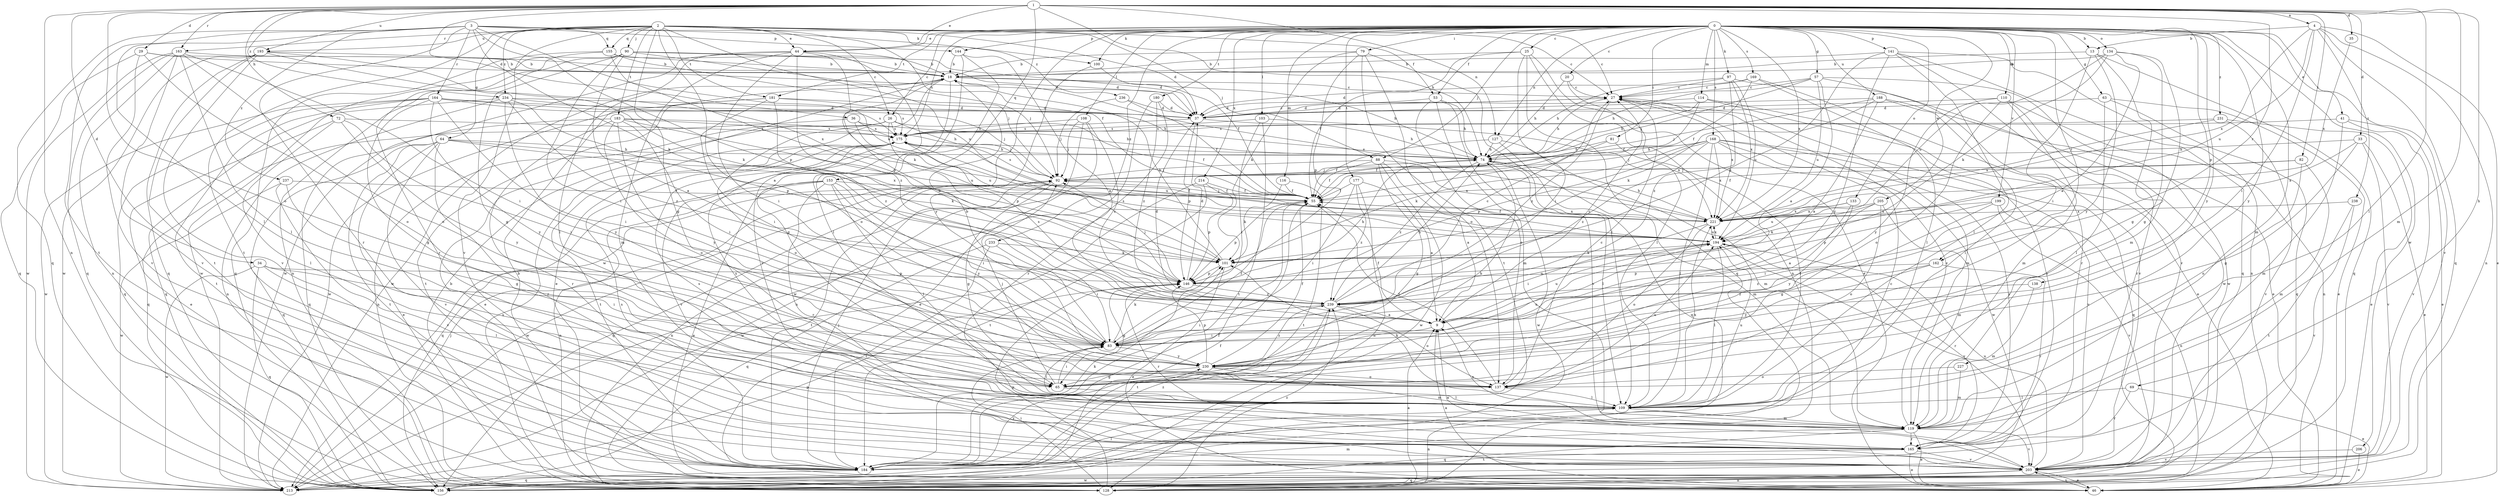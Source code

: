 strict digraph  {
0;
1;
2;
3;
4;
9;
13;
18;
20;
25;
26;
27;
29;
33;
34;
35;
36;
37;
41;
44;
46;
53;
55;
57;
63;
64;
65;
69;
72;
74;
79;
81;
82;
83;
88;
90;
92;
97;
100;
101;
103;
108;
109;
110;
114;
116;
119;
127;
128;
133;
134;
137;
138;
141;
144;
146;
153;
155;
156;
162;
163;
164;
165;
168;
169;
175;
177;
180;
181;
183;
184;
188;
193;
194;
199;
203;
205;
206;
213;
214;
221;
227;
230;
231;
233;
234;
236;
237;
238;
239;
0 -> 13  [label=b];
0 -> 20  [label=c];
0 -> 25  [label=c];
0 -> 26  [label=c];
0 -> 41  [label=e];
0 -> 44  [label=e];
0 -> 53  [label=f];
0 -> 57  [label=g];
0 -> 63  [label=g];
0 -> 79  [label=i];
0 -> 81  [label=i];
0 -> 88  [label=j];
0 -> 97  [label=k];
0 -> 100  [label=k];
0 -> 103  [label=l];
0 -> 108  [label=l];
0 -> 110  [label=m];
0 -> 114  [label=m];
0 -> 116  [label=m];
0 -> 119  [label=m];
0 -> 127  [label=n];
0 -> 133  [label=o];
0 -> 134  [label=o];
0 -> 138  [label=p];
0 -> 141  [label=p];
0 -> 144  [label=p];
0 -> 162  [label=r];
0 -> 168  [label=s];
0 -> 169  [label=s];
0 -> 175  [label=s];
0 -> 177  [label=t];
0 -> 180  [label=t];
0 -> 181  [label=t];
0 -> 188  [label=u];
0 -> 199  [label=v];
0 -> 203  [label=v];
0 -> 205  [label=w];
0 -> 206  [label=w];
0 -> 213  [label=w];
0 -> 214  [label=x];
0 -> 221  [label=x];
0 -> 227  [label=y];
0 -> 230  [label=y];
0 -> 231  [label=z];
0 -> 233  [label=z];
1 -> 4  [label=a];
1 -> 29  [label=d];
1 -> 33  [label=d];
1 -> 34  [label=d];
1 -> 35  [label=d];
1 -> 36  [label=d];
1 -> 44  [label=e];
1 -> 69  [label=h];
1 -> 72  [label=h];
1 -> 74  [label=h];
1 -> 82  [label=i];
1 -> 109  [label=l];
1 -> 119  [label=m];
1 -> 127  [label=n];
1 -> 128  [label=n];
1 -> 137  [label=o];
1 -> 153  [label=q];
1 -> 162  [label=r];
1 -> 163  [label=r];
1 -> 193  [label=u];
1 -> 234  [label=z];
2 -> 9  [label=a];
2 -> 26  [label=c];
2 -> 27  [label=c];
2 -> 37  [label=d];
2 -> 44  [label=e];
2 -> 53  [label=f];
2 -> 55  [label=f];
2 -> 64  [label=g];
2 -> 65  [label=g];
2 -> 88  [label=j];
2 -> 90  [label=j];
2 -> 155  [label=q];
2 -> 163  [label=r];
2 -> 181  [label=t];
2 -> 183  [label=t];
2 -> 184  [label=t];
2 -> 193  [label=u];
2 -> 194  [label=u];
2 -> 203  [label=v];
2 -> 234  [label=z];
2 -> 236  [label=z];
3 -> 27  [label=c];
3 -> 100  [label=k];
3 -> 101  [label=k];
3 -> 109  [label=l];
3 -> 144  [label=p];
3 -> 146  [label=p];
3 -> 155  [label=q];
3 -> 156  [label=q];
3 -> 164  [label=r];
3 -> 165  [label=r];
3 -> 184  [label=t];
3 -> 194  [label=u];
3 -> 237  [label=z];
4 -> 13  [label=b];
4 -> 46  [label=e];
4 -> 83  [label=i];
4 -> 128  [label=n];
4 -> 156  [label=q];
4 -> 194  [label=u];
4 -> 221  [label=x];
4 -> 238  [label=z];
9 -> 27  [label=c];
9 -> 55  [label=f];
9 -> 83  [label=i];
9 -> 194  [label=u];
13 -> 18  [label=b];
13 -> 65  [label=g];
13 -> 83  [label=i];
13 -> 156  [label=q];
13 -> 230  [label=y];
18 -> 27  [label=c];
18 -> 46  [label=e];
18 -> 65  [label=g];
18 -> 74  [label=h];
18 -> 213  [label=w];
18 -> 221  [label=x];
20 -> 27  [label=c];
20 -> 74  [label=h];
20 -> 109  [label=l];
25 -> 18  [label=b];
25 -> 46  [label=e];
25 -> 55  [label=f];
25 -> 83  [label=i];
25 -> 128  [label=n];
25 -> 156  [label=q];
26 -> 46  [label=e];
26 -> 55  [label=f];
26 -> 92  [label=j];
26 -> 128  [label=n];
26 -> 137  [label=o];
26 -> 146  [label=p];
26 -> 175  [label=s];
27 -> 37  [label=d];
27 -> 74  [label=h];
27 -> 119  [label=m];
27 -> 221  [label=x];
27 -> 239  [label=z];
29 -> 18  [label=b];
29 -> 37  [label=d];
29 -> 137  [label=o];
29 -> 156  [label=q];
29 -> 203  [label=v];
33 -> 46  [label=e];
33 -> 65  [label=g];
33 -> 74  [label=h];
33 -> 203  [label=v];
33 -> 221  [label=x];
34 -> 83  [label=i];
34 -> 109  [label=l];
34 -> 146  [label=p];
34 -> 156  [label=q];
34 -> 213  [label=w];
35 -> 221  [label=x];
36 -> 74  [label=h];
36 -> 156  [label=q];
36 -> 175  [label=s];
36 -> 194  [label=u];
37 -> 27  [label=c];
37 -> 74  [label=h];
37 -> 146  [label=p];
37 -> 175  [label=s];
41 -> 46  [label=e];
41 -> 119  [label=m];
41 -> 175  [label=s];
41 -> 203  [label=v];
44 -> 18  [label=b];
44 -> 83  [label=i];
44 -> 101  [label=k];
44 -> 109  [label=l];
44 -> 119  [label=m];
44 -> 203  [label=v];
44 -> 213  [label=w];
44 -> 239  [label=z];
46 -> 9  [label=a];
46 -> 203  [label=v];
53 -> 37  [label=d];
53 -> 74  [label=h];
53 -> 119  [label=m];
53 -> 137  [label=o];
53 -> 203  [label=v];
55 -> 92  [label=j];
55 -> 146  [label=p];
55 -> 221  [label=x];
57 -> 9  [label=a];
57 -> 27  [label=c];
57 -> 74  [label=h];
57 -> 92  [label=j];
57 -> 194  [label=u];
57 -> 203  [label=v];
57 -> 213  [label=w];
63 -> 37  [label=d];
63 -> 46  [label=e];
63 -> 109  [label=l];
63 -> 156  [label=q];
64 -> 46  [label=e];
64 -> 74  [label=h];
64 -> 101  [label=k];
64 -> 156  [label=q];
64 -> 165  [label=r];
64 -> 184  [label=t];
64 -> 203  [label=v];
64 -> 221  [label=x];
65 -> 74  [label=h];
65 -> 83  [label=i];
65 -> 92  [label=j];
65 -> 109  [label=l];
69 -> 46  [label=e];
69 -> 109  [label=l];
69 -> 165  [label=r];
72 -> 46  [label=e];
72 -> 83  [label=i];
72 -> 109  [label=l];
72 -> 175  [label=s];
72 -> 230  [label=y];
74 -> 92  [label=j];
74 -> 109  [label=l];
74 -> 119  [label=m];
74 -> 213  [label=w];
74 -> 239  [label=z];
79 -> 18  [label=b];
79 -> 101  [label=k];
79 -> 109  [label=l];
79 -> 137  [label=o];
79 -> 146  [label=p];
79 -> 184  [label=t];
81 -> 55  [label=f];
81 -> 74  [label=h];
81 -> 109  [label=l];
82 -> 55  [label=f];
82 -> 92  [label=j];
82 -> 119  [label=m];
82 -> 137  [label=o];
83 -> 18  [label=b];
83 -> 55  [label=f];
83 -> 101  [label=k];
83 -> 109  [label=l];
83 -> 230  [label=y];
88 -> 9  [label=a];
88 -> 55  [label=f];
88 -> 65  [label=g];
88 -> 92  [label=j];
88 -> 213  [label=w];
88 -> 221  [label=x];
90 -> 9  [label=a];
90 -> 18  [label=b];
90 -> 37  [label=d];
90 -> 65  [label=g];
90 -> 83  [label=i];
90 -> 92  [label=j];
90 -> 128  [label=n];
90 -> 213  [label=w];
92 -> 55  [label=f];
92 -> 65  [label=g];
92 -> 128  [label=n];
92 -> 156  [label=q];
92 -> 175  [label=s];
92 -> 184  [label=t];
92 -> 213  [label=w];
97 -> 27  [label=c];
97 -> 74  [label=h];
97 -> 194  [label=u];
97 -> 213  [label=w];
97 -> 221  [label=x];
97 -> 239  [label=z];
100 -> 55  [label=f];
100 -> 230  [label=y];
101 -> 18  [label=b];
101 -> 46  [label=e];
101 -> 146  [label=p];
101 -> 175  [label=s];
103 -> 83  [label=i];
103 -> 175  [label=s];
103 -> 184  [label=t];
103 -> 221  [label=x];
108 -> 46  [label=e];
108 -> 92  [label=j];
108 -> 128  [label=n];
108 -> 175  [label=s];
108 -> 239  [label=z];
109 -> 101  [label=k];
109 -> 119  [label=m];
109 -> 128  [label=n];
109 -> 175  [label=s];
109 -> 194  [label=u];
109 -> 221  [label=x];
110 -> 37  [label=d];
110 -> 119  [label=m];
110 -> 128  [label=n];
110 -> 137  [label=o];
110 -> 165  [label=r];
110 -> 230  [label=y];
114 -> 37  [label=d];
114 -> 46  [label=e];
114 -> 55  [label=f];
114 -> 74  [label=h];
114 -> 165  [label=r];
116 -> 55  [label=f];
116 -> 101  [label=k];
116 -> 184  [label=t];
119 -> 9  [label=a];
119 -> 27  [label=c];
119 -> 46  [label=e];
119 -> 156  [label=q];
119 -> 165  [label=r];
119 -> 175  [label=s];
119 -> 203  [label=v];
127 -> 55  [label=f];
127 -> 74  [label=h];
127 -> 119  [label=m];
127 -> 156  [label=q];
128 -> 9  [label=a];
128 -> 18  [label=b];
128 -> 83  [label=i];
128 -> 146  [label=p];
128 -> 175  [label=s];
128 -> 239  [label=z];
133 -> 83  [label=i];
133 -> 194  [label=u];
133 -> 221  [label=x];
133 -> 230  [label=y];
134 -> 9  [label=a];
134 -> 18  [label=b];
134 -> 65  [label=g];
134 -> 101  [label=k];
134 -> 119  [label=m];
134 -> 194  [label=u];
137 -> 27  [label=c];
137 -> 55  [label=f];
137 -> 109  [label=l];
137 -> 194  [label=u];
138 -> 119  [label=m];
138 -> 239  [label=z];
141 -> 18  [label=b];
141 -> 109  [label=l];
141 -> 128  [label=n];
141 -> 146  [label=p];
141 -> 156  [label=q];
141 -> 203  [label=v];
141 -> 230  [label=y];
144 -> 9  [label=a];
144 -> 18  [label=b];
144 -> 109  [label=l];
144 -> 137  [label=o];
146 -> 37  [label=d];
146 -> 65  [label=g];
146 -> 74  [label=h];
146 -> 92  [label=j];
146 -> 165  [label=r];
146 -> 239  [label=z];
153 -> 46  [label=e];
153 -> 55  [label=f];
153 -> 83  [label=i];
153 -> 109  [label=l];
153 -> 128  [label=n];
153 -> 156  [label=q];
153 -> 165  [label=r];
153 -> 230  [label=y];
155 -> 18  [label=b];
155 -> 37  [label=d];
155 -> 92  [label=j];
155 -> 146  [label=p];
155 -> 156  [label=q];
155 -> 165  [label=r];
156 -> 55  [label=f];
162 -> 146  [label=p];
162 -> 165  [label=r];
162 -> 230  [label=y];
162 -> 239  [label=z];
163 -> 18  [label=b];
163 -> 83  [label=i];
163 -> 109  [label=l];
163 -> 128  [label=n];
163 -> 137  [label=o];
163 -> 156  [label=q];
163 -> 203  [label=v];
163 -> 213  [label=w];
164 -> 37  [label=d];
164 -> 65  [label=g];
164 -> 74  [label=h];
164 -> 83  [label=i];
164 -> 92  [label=j];
164 -> 156  [label=q];
164 -> 184  [label=t];
164 -> 213  [label=w];
164 -> 230  [label=y];
165 -> 46  [label=e];
165 -> 184  [label=t];
165 -> 203  [label=v];
168 -> 74  [label=h];
168 -> 92  [label=j];
168 -> 101  [label=k];
168 -> 109  [label=l];
168 -> 146  [label=p];
168 -> 156  [label=q];
168 -> 165  [label=r];
168 -> 203  [label=v];
168 -> 213  [label=w];
168 -> 221  [label=x];
168 -> 239  [label=z];
169 -> 27  [label=c];
169 -> 37  [label=d];
169 -> 55  [label=f];
169 -> 109  [label=l];
169 -> 165  [label=r];
175 -> 74  [label=h];
175 -> 184  [label=t];
175 -> 194  [label=u];
175 -> 203  [label=v];
177 -> 9  [label=a];
177 -> 55  [label=f];
177 -> 83  [label=i];
177 -> 128  [label=n];
177 -> 239  [label=z];
180 -> 37  [label=d];
180 -> 165  [label=r];
180 -> 213  [label=w];
180 -> 239  [label=z];
181 -> 37  [label=d];
181 -> 83  [label=i];
181 -> 175  [label=s];
181 -> 184  [label=t];
181 -> 213  [label=w];
181 -> 239  [label=z];
183 -> 74  [label=h];
183 -> 83  [label=i];
183 -> 137  [label=o];
183 -> 156  [label=q];
183 -> 165  [label=r];
183 -> 175  [label=s];
183 -> 194  [label=u];
183 -> 230  [label=y];
184 -> 18  [label=b];
184 -> 27  [label=c];
184 -> 55  [label=f];
184 -> 92  [label=j];
184 -> 101  [label=k];
184 -> 109  [label=l];
184 -> 119  [label=m];
184 -> 156  [label=q];
184 -> 175  [label=s];
184 -> 230  [label=y];
184 -> 239  [label=z];
188 -> 9  [label=a];
188 -> 37  [label=d];
188 -> 46  [label=e];
188 -> 92  [label=j];
188 -> 101  [label=k];
188 -> 109  [label=l];
193 -> 18  [label=b];
193 -> 101  [label=k];
193 -> 156  [label=q];
193 -> 184  [label=t];
193 -> 203  [label=v];
193 -> 213  [label=w];
193 -> 221  [label=x];
194 -> 101  [label=k];
194 -> 109  [label=l];
194 -> 165  [label=r];
194 -> 203  [label=v];
194 -> 221  [label=x];
199 -> 65  [label=g];
199 -> 128  [label=n];
199 -> 146  [label=p];
199 -> 203  [label=v];
199 -> 221  [label=x];
203 -> 9  [label=a];
203 -> 46  [label=e];
203 -> 128  [label=n];
203 -> 156  [label=q];
203 -> 194  [label=u];
203 -> 213  [label=w];
205 -> 9  [label=a];
205 -> 101  [label=k];
205 -> 119  [label=m];
205 -> 137  [label=o];
205 -> 221  [label=x];
206 -> 46  [label=e];
206 -> 203  [label=v];
213 -> 92  [label=j];
213 -> 146  [label=p];
214 -> 55  [label=f];
214 -> 146  [label=p];
214 -> 184  [label=t];
214 -> 213  [label=w];
221 -> 55  [label=f];
221 -> 74  [label=h];
221 -> 83  [label=i];
221 -> 137  [label=o];
221 -> 194  [label=u];
227 -> 119  [label=m];
227 -> 137  [label=o];
230 -> 55  [label=f];
230 -> 65  [label=g];
230 -> 119  [label=m];
230 -> 137  [label=o];
230 -> 146  [label=p];
230 -> 194  [label=u];
230 -> 239  [label=z];
231 -> 46  [label=e];
231 -> 175  [label=s];
231 -> 203  [label=v];
231 -> 221  [label=x];
233 -> 83  [label=i];
233 -> 101  [label=k];
233 -> 156  [label=q];
233 -> 184  [label=t];
234 -> 37  [label=d];
234 -> 128  [label=n];
234 -> 146  [label=p];
234 -> 156  [label=q];
234 -> 175  [label=s];
234 -> 230  [label=y];
234 -> 239  [label=z];
236 -> 37  [label=d];
236 -> 55  [label=f];
236 -> 92  [label=j];
237 -> 55  [label=f];
237 -> 65  [label=g];
237 -> 203  [label=v];
237 -> 213  [label=w];
238 -> 184  [label=t];
238 -> 203  [label=v];
238 -> 221  [label=x];
239 -> 9  [label=a];
239 -> 18  [label=b];
239 -> 27  [label=c];
239 -> 37  [label=d];
239 -> 74  [label=h];
239 -> 83  [label=i];
239 -> 137  [label=o];
239 -> 175  [label=s];
239 -> 184  [label=t];
239 -> 194  [label=u];
}
